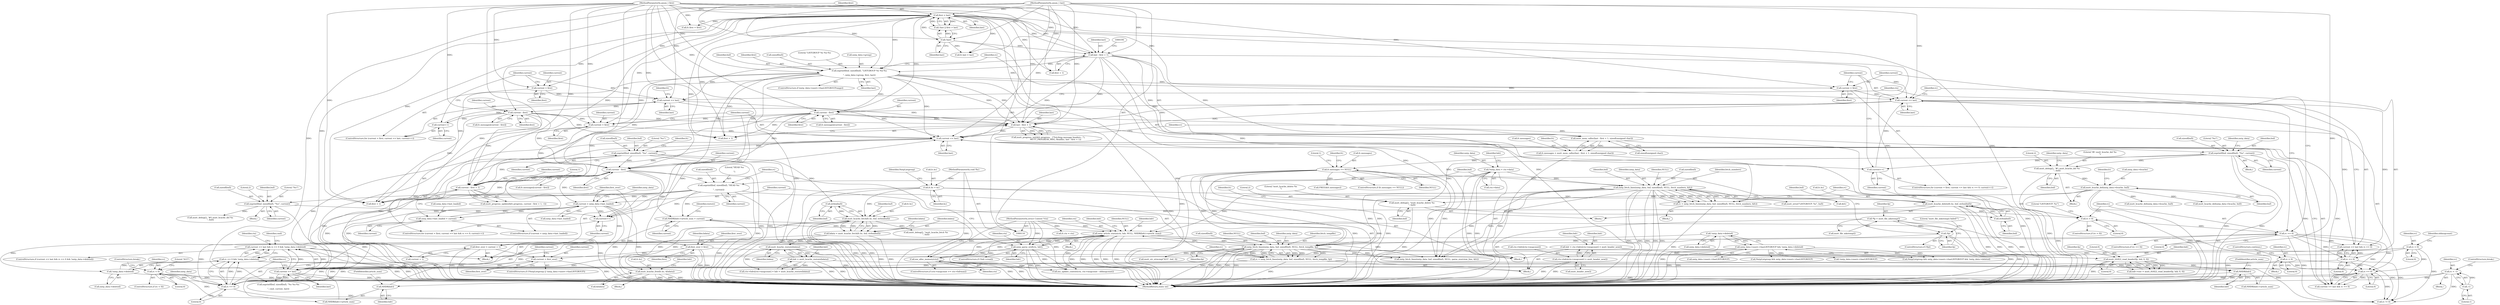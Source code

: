 digraph "0_neomutt_9e927affe3a021175f354af5fa01d22657c20585@API" {
"1000744" [label="(Call,current <= last && rc == 0 && !nntp_data->deleted)"];
"1000745" [label="(Call,current <= last)"];
"1000422" [label="(Call,current - first)"];
"1000410" [label="(Call,snprintf(buf, sizeof(buf), \"%u\", current))"];
"1000403" [label="(Call,current - first + 1)"];
"1000384" [label="(Call,current <= last)"];
"1000390" [label="(Call,current++)"];
"1000603" [label="(Call,snprintf(buf, sizeof(buf), \"%u\", current))"];
"1000559" [label="(Call,snprintf(buf, sizeof(buf), \"HEAD %u\r\n\", current))"];
"1000715" [label="(Call,current > nntp_data->last_loaded)"];
"1000720" [label="(Call,nntp_data->last_loaded = current)"];
"1000380" [label="(Call,current = first)"];
"1000355" [label="(Call,current - first)"];
"1000345" [label="(Call,current <= last)"];
"1000348" [label="(Call,current++)"];
"1000342" [label="(Call,current = first)"];
"1000119" [label="(MethodParameterIn,anum_t first)"];
"1000158" [label="(Call,first > last)"];
"1000156" [label="(Call,!last)"];
"1000120" [label="(MethodParameterIn,anum_t last)"];
"1000188" [label="(Call,last - first + 1)"];
"1000299" [label="(Call,current - first)"];
"1000285" [label="(Call,current <= last)"];
"1000291" [label="(Call,current++)"];
"1000303" [label="(Call,snprintf(buf, sizeof(buf), \"%u\", current))"];
"1000281" [label="(Call,current = first)"];
"1000237" [label="(Call,snprintf(buf, sizeof(buf), \"LISTGROUP %s %u-%u\r\n\", nntp_data->group, first, last))"];
"1000374" [label="(Call,last - first + 1)"];
"1000740" [label="(Call,current = first_over)"];
"1000147" [label="(Call,first_over = first)"];
"1000725" [label="(Call,first_over = current + 1)"];
"1000748" [label="(Call,rc == 0 && !nntp_data->deleted)"];
"1000749" [label="(Call,rc == 0)"];
"1000582" [label="(Call,rc < 0)"];
"1000565" [label="(Call,rc = nntp_fetch_lines(nntp_data, buf, sizeof(buf), NULL, fetch_tempfile, fp))"];
"1000567" [label="(Call,nntp_fetch_lines(nntp_data, buf, sizeof(buf), NULL, fetch_tempfile, fp))"];
"1000258" [label="(Call,nntp_fetch_lines(nntp_data, buf, sizeof(buf), NULL, fetch_numbers, &fc))"];
"1000124" [label="(Call,*nntp_data = ctx->data)"];
"1000196" [label="(Call,fc.messages == NULL)"];
"1000183" [label="(Call,fc.messages = mutt_mem_calloc(last - first + 1, sizeof(unsigned char)))"];
"1000187" [label="(Call,mutt_mem_calloc(last - first + 1, sizeof(unsigned char)))"];
"1000698" [label="(Call,nntp_article_status(ctx, hdr, NULL, NHDR(hdr)->article_num))"];
"1000711" [label="(Call,nntp_parse_xref(ctx, hdr))"];
"1000117" [label="(MethodParameterIn,struct Context *ctx)"];
"1000434" [label="(Call,mx_alloc_memory(ctx))"];
"1000703" [label="(Call,NHDR(hdr))"];
"1000685" [label="(Call,NHDR(hdr))"];
"1000460" [label="(Call,hdr = mutt_hcache_restore(hdata))"];
"1000462" [label="(Call,mutt_hcache_restore(hdata))"];
"1000436" [label="(Call,hdata = mutt_hcache_fetch(fc.hc, buf, strlen(buf)))"];
"1000438" [label="(Call,mutt_hcache_fetch(fc.hc, buf, strlen(buf)))"];
"1000332" [label="(Call,mutt_hcache_delete(fc.hc, buf, strlen(buf)))"];
"1000204" [label="(Call,fc.hc = hc)"];
"1000118" [label="(MethodParameterIn,void *hc)"];
"1000337" [label="(Call,strlen(buf))"];
"1000328" [label="(Call,mutt_debug(2, \"mutt_hcache_delete %s\n\", buf))"];
"1000318" [label="(Call,mutt_bcache_del(nntp_data->bcache, buf))"];
"1000314" [label="(Call,mutt_debug(2, \"#1 mutt_bcache_del %s\n\", buf))"];
"1000464" [label="(Call,mutt_hcache_free(fc.hc, &hdata))"];
"1000443" [label="(Call,strlen(buf))"];
"1000637" [label="(Call,mutt_rfc822_read_header(fp, hdr, 0, 0))"];
"1000622" [label="(Call,hdr = ctx->hdrs[ctx->msgcount] = mutt_header_new())"];
"1000624" [label="(Call,ctx->hdrs[ctx->msgcount] = mutt_header_new())"];
"1000683" [label="(Call,NHDR(hdr)->article_num = current)"];
"1000549" [label="(Call,!fp)"];
"1000545" [label="(Call,*fp = mutt_file_mkstemp())"];
"1000387" [label="(Call,rc == 0)"];
"1000288" [label="(Call,rc == 0)"];
"1000276" [label="(Call,rc == 0)"];
"1000268" [label="(Call,rc > 0)"];
"1000256" [label="(Call,rc = nntp_fetch_lines(nntp_data, buf, sizeof(buf), NULL, fetch_numbers, &fc))"];
"1000618" [label="(Call,rc = 0)"];
"1000136" [label="(Call,rc = 0)"];
"1000554" [label="(Call,rc = -1)"];
"1000556" [label="(Call,-1)"];
"1000752" [label="(Call,!nntp_data->deleted)"];
"1000218" [label="(Call,!nntp_data->deleted)"];
"1000212" [label="(Call,nntp_data->nserv->hasLISTGROUP && !nntp_data->deleted)"];
"1000726" [label="(Identifier,first_over)"];
"1000618" [label="(Call,rc = 0)"];
"1000281" [label="(Call,current = first)"];
"1000222" [label="(Block,)"];
"1000410" [label="(Call,snprintf(buf, sizeof(buf), \"%u\", current))"];
"1000605" [label="(Call,sizeof(buf))"];
"1000549" [label="(Call,!fp)"];
"1000622" [label="(Call,hdr = ctx->hdrs[ctx->msgcount] = mutt_header_new())"];
"1000188" [label="(Call,last - first + 1)"];
"1000461" [label="(Identifier,hdr)"];
"1000273" [label="(Literal,\"LISTGROUP: %s\")"];
"1000753" [label="(Call,nntp_data->deleted)"];
"1000720" [label="(Call,nntp_data->last_loaded = current)"];
"1000574" [label="(Identifier,fp)"];
"1000706" [label="(ControlStructure,if (!hdr->read))"];
"1000724" [label="(Identifier,current)"];
"1000303" [label="(Call,snprintf(buf, sizeof(buf), \"%u\", current))"];
"1000572" [label="(Identifier,NULL)"];
"1000709" [label="(Identifier,hdr)"];
"1000183" [label="(Call,fc.messages = mutt_mem_calloc(last - first + 1, sizeof(unsigned char)))"];
"1000381" [label="(Identifier,current)"];
"1000439" [label="(Call,fc.hc)"];
"1000532" [label="(Call,NntpListgroup && nntp_data->nserv->hasLISTGROUP)"];
"1000205" [label="(Call,fc.hc)"];
"1000219" [label="(Call,nntp_data->deleted)"];
"1000443" [label="(Call,strlen(buf))"];
"1000347" [label="(Identifier,last)"];
"1000291" [label="(Call,current++)"];
"1000285" [label="(Call,current <= last)"];
"1000561" [label="(Call,sizeof(buf))"];
"1000125" [label="(Identifier,nntp_data)"];
"1000613" [label="(Call,mutt_bcache_del(nntp_data->bcache, buf))"];
"1000759" [label="(Identifier,cmd)"];
"1000446" [label="(Identifier,hdata)"];
"1000426" [label="(ControlStructure,if (ctx->msgcount >= ctx->hdrmax))"];
"1000257" [label="(Identifier,rc)"];
"1000327" [label="(Block,)"];
"1000231" [label="(ControlStructure,if (nntp_data->nserv->hasLISTGROUPrange))"];
"1000585" [label="(ControlStructure,break;)"];
"1000341" [label="(ControlStructure,for (current = first; current <= last; current++))"];
"1000701" [label="(Identifier,NULL)"];
"1000300" [label="(Identifier,current)"];
"1000208" [label="(Identifier,hc)"];
"1000119" [label="(MethodParameterIn,anum_t first)"];
"1000270" [label="(Literal,0)"];
"1000564" [label="(Identifier,current)"];
"1000624" [label="(Call,ctx->hdrs[ctx->msgcount] = mutt_header_new())"];
"1000712" [label="(Identifier,ctx)"];
"1000328" [label="(Call,mutt_debug(2, \"mutt_hcache_delete %s\n\", buf))"];
"1000569" [label="(Identifier,buf)"];
"1000684" [label="(Call,NHDR(hdr)->article_num)"];
"1000809" [label="(Call,FREE(&fc.messages))"];
"1000287" [label="(Identifier,last)"];
"1000746" [label="(Identifier,current)"];
"1000560" [label="(Identifier,buf)"];
"1000290" [label="(Literal,0)"];
"1000311" [label="(Identifier,nntp_data)"];
"1000211" [label="(Identifier,NntpListgroup)"];
"1000256" [label="(Call,rc = nntp_fetch_lines(nntp_data, buf, sizeof(buf), NULL, fetch_numbers, &fc))"];
"1000435" [label="(Identifier,ctx)"];
"1000619" [label="(Identifier,rc)"];
"1000722" [label="(Identifier,nntp_data)"];
"1000714" [label="(ControlStructure,if (current > nntp_data->last_loaded))"];
"1000565" [label="(Call,rc = nntp_fetch_lines(nntp_data, buf, sizeof(buf), NULL, fetch_tempfile, fp))"];
"1000280" [label="(ControlStructure,for (current = first; current <= last && rc == 0; current++))"];
"1000391" [label="(Identifier,current)"];
"1000697" [label="(Block,)"];
"1000132" [label="(Identifier,hdr)"];
"1000568" [label="(Identifier,nntp_data)"];
"1000356" [label="(Identifier,current)"];
"1000559" [label="(Call,snprintf(buf, sizeof(buf), \"HEAD %u\r\n\", current))"];
"1000355" [label="(Call,current - first)"];
"1000716" [label="(Identifier,current)"];
"1000293" [label="(Block,)"];
"1000304" [label="(Identifier,buf)"];
"1000374" [label="(Call,last - first + 1)"];
"1000743" [label="(ControlStructure,if (current <= last && rc == 0 && !nntp_data->deleted))"];
"1000314" [label="(Call,mutt_debug(2, \"#1 mutt_bcache_del %s\n\", buf))"];
"1000573" [label="(Identifier,fetch_tempfile)"];
"1000698" [label="(Call,nntp_article_status(ctx, hdr, NULL, NHDR(hdr)->article_num))"];
"1000576" [label="(Identifier,rc)"];
"1000563" [label="(Literal,\"HEAD %u\r\n\")"];
"1000547" [label="(Call,mutt_file_mkstemp())"];
"1000390" [label="(Call,current++)"];
"1000258" [label="(Call,nntp_fetch_lines(nntp_data, buf, sizeof(buf), NULL, fetch_numbers, &fc))"];
"1000375" [label="(Identifier,last)"];
"1000448" [label="(Call,mutt_debug(2, \"mutt_hcache_fetch %s\n\", buf))"];
"1000582" [label="(Call,rc < 0)"];
"1000412" [label="(Call,sizeof(buf))"];
"1000292" [label="(Identifier,current)"];
"1000282" [label="(Identifier,current)"];
"1000687" [label="(FieldIdentifier,article_num)"];
"1000263" [label="(Identifier,NULL)"];
"1000239" [label="(Call,sizeof(buf))"];
"1000603" [label="(Call,snprintf(buf, sizeof(buf), \"%u\", current))"];
"1000415" [label="(Identifier,current)"];
"1000241" [label="(Literal,\"LISTGROUP %s %u-%u\r\n\")"];
"1000331" [label="(Identifier,buf)"];
"1000715" [label="(Call,current > nntp_data->last_loaded)"];
"1000388" [label="(Identifier,rc)"];
"1000269" [label="(Identifier,rc)"];
"1000637" [label="(Call,mutt_rfc822_read_header(fp, hdr, 0, 0))"];
"1000404" [label="(Identifier,current)"];
"1000333" [label="(Call,fc.hc)"];
"1000747" [label="(Identifier,last)"];
"1000740" [label="(Call,current = first_over)"];
"1000286" [label="(Identifier,current)"];
"1000200" [label="(Identifier,NULL)"];
"1000320" [label="(Identifier,nntp_data)"];
"1000382" [label="(Identifier,first)"];
"1000566" [label="(Identifier,rc)"];
"1000744" [label="(Call,current <= last && rc == 0 && !nntp_data->deleted)"];
"1000343" [label="(Identifier,current)"];
"1000725" [label="(Call,first_over = current + 1)"];
"1000246" [label="(Identifier,last)"];
"1000380" [label="(Call,current = first)"];
"1000348" [label="(Call,current++)"];
"1000384" [label="(Call,current <= last)"];
"1000289" [label="(Identifier,rc)"];
"1000387" [label="(Call,rc == 0)"];
"1000318" [label="(Call,mutt_bcache_del(nntp_data->bcache, buf))"];
"1000316" [label="(Literal,\"#1 mutt_bcache_del %s\n\")"];
"1000322" [label="(Identifier,buf)"];
"1000465" [label="(Call,fc.hc)"];
"1000117" [label="(MethodParameterIn,struct Context *ctx)"];
"1000620" [label="(Literal,0)"];
"1000768" [label="(Call,snprintf(buf, sizeof(buf), \"%s %u-%u\r\n\", cmd, current, last))"];
"1000137" [label="(Identifier,rc)"];
"1000555" [label="(Identifier,rc)"];
"1000754" [label="(Identifier,nntp_data)"];
"1000276" [label="(Call,rc == 0)"];
"1000204" [label="(Call,fc.hc = hc)"];
"1000683" [label="(Call,NHDR(hdr)->article_num = current)"];
"1000609" [label="(Call,mutt_debug(2, \"#3 mutt_bcache_del %s\n\", buf))"];
"1000778" [label="(Call,nntp_fetch_lines(nntp_data, buf, sizeof(buf), NULL, parse_overview_line, &fc))"];
"1000277" [label="(Identifier,rc)"];
"1000748" [label="(Call,rc == 0 && !nntp_data->deleted)"];
"1000308" [label="(Identifier,current)"];
"1000570" [label="(Call,sizeof(buf))"];
"1000608" [label="(Identifier,current)"];
"1000267" [label="(ControlStructure,if (rc > 0))"];
"1000711" [label="(Call,nntp_parse_xref(ctx, hdr))"];
"1000545" [label="(Call,*fp = mutt_file_mkstemp())"];
"1000163" [label="(Call,fc.ctx = ctx)"];
"1000734" [label="(Call,!nntp_data->nserv->hasLISTGROUP)"];
"1000554" [label="(Call,rc = -1)"];
"1000342" [label="(Call,current = first)"];
"1000288" [label="(Call,rc == 0)"];
"1000437" [label="(Identifier,hdata)"];
"1000147" [label="(Call,first_over = first)"];
"1000317" [label="(Identifier,buf)"];
"1000543" [label="(Block,)"];
"1000548" [label="(ControlStructure,if (!fp))"];
"1000284" [label="(Call,current <= last && rc == 0)"];
"1000721" [label="(Call,nntp_data->last_loaded)"];
"1000242" [label="(Call,nntp_data->group)"];
"1000149" [label="(Identifier,first)"];
"1000463" [label="(Identifier,hdata)"];
"1000546" [label="(Identifier,fp)"];
"1000168" [label="(Call,fc.first = first)"];
"1000583" [label="(Identifier,rc)"];
"1000238" [label="(Identifier,buf)"];
"1000349" [label="(Identifier,current)"];
"1000704" [label="(Identifier,hdr)"];
"1000452" [label="(Call,ctx->hdrs[ctx->msgcount] = hdr = mutt_hcache_restore(hdata))"];
"1000423" [label="(Identifier,current)"];
"1000411" [label="(Identifier,buf)"];
"1000472" [label="(Identifier,hdr)"];
"1000444" [label="(Identifier,buf)"];
"1000398" [label="(Call,mutt_progress_update(&fc.progress, current - first + 1, -1))"];
"1000190" [label="(Call,first + 1)"];
"1000730" [label="(ControlStructure,if (!NntpListgroup || !nntp_data->nserv->hasLISTGROUP))"];
"1000468" [label="(Call,&hdata)"];
"1000301" [label="(Identifier,first)"];
"1000550" [label="(Identifier,fp)"];
"1000584" [label="(Literal,0)"];
"1000815" [label="(Call,rc != 0)"];
"1000639" [label="(Identifier,hdr)"];
"1000158" [label="(Call,first > last)"];
"1000495" [label="(Call,mutt_bcache_del(nntp_data->bcache, buf))"];
"1000588" [label="(Call,mutt_str_strncmp(\"423\", buf, 3))"];
"1000750" [label="(Identifier,rc)"];
"1000604" [label="(Identifier,buf)"];
"1000353" [label="(Identifier,fc)"];
"1000193" [label="(Call,sizeof(unsigned char))"];
"1000346" [label="(Identifier,current)"];
"1000727" [label="(Call,current + 1)"];
"1000124" [label="(Call,*nntp_data = ctx->data)"];
"1000705" [label="(FieldIdentifier,article_num)"];
"1000641" [label="(Literal,0)"];
"1000138" [label="(Literal,0)"];
"1000717" [label="(Call,nntp_data->last_loaded)"];
"1000272" [label="(Call,mutt_error(\"LISTGROUP: %s\", buf))"];
"1000261" [label="(Call,sizeof(buf))"];
"1000379" [label="(ControlStructure,for (current = first; current <= last && rc == 0; current++))"];
"1000295" [label="(Call,fc.messages[current - first])"];
"1000633" [label="(Call,hdr->env = mutt_rfc822_read_header(fp, hdr, 0, 0))"];
"1000329" [label="(Literal,2)"];
"1000632" [label="(Call,mutt_header_new())"];
"1000702" [label="(Call,NHDR(hdr)->article_num)"];
"1000206" [label="(Identifier,fc)"];
"1000447" [label="(Block,)"];
"1000700" [label="(Identifier,hdr)"];
"1000330" [label="(Literal,\"mutt_hcache_delete %s\n\")"];
"1000556" [label="(Call,-1)"];
"1000581" [label="(ControlStructure,if (rc < 0))"];
"1000299" [label="(Call,current - first)"];
"1000635" [label="(Identifier,hdr)"];
"1000283" [label="(Identifier,first)"];
"1000203" [label="(Literal,1)"];
"1000210" [label="(Call,NntpListgroup && nntp_data->nserv->hasLISTGROUP && !nntp_data->deleted)"];
"1000577" [label="(Block,)"];
"1000264" [label="(Identifier,fetch_numbers)"];
"1000278" [label="(Literal,0)"];
"1000120" [label="(MethodParameterIn,anum_t last)"];
"1000741" [label="(Identifier,current)"];
"1000460" [label="(Call,hdr = mutt_hcache_restore(hdata))"];
"1000607" [label="(Literal,\"%u\")"];
"1000602" [label="(Block,)"];
"1000122" [label="(Block,)"];
"1000703" [label="(Call,NHDR(hdr))"];
"1000305" [label="(Call,sizeof(buf))"];
"1000365" [label="(Call,mutt_progress_init(&fc.progress, _(\"Fetching message headers...\"),\n                       MUTT_PROGRESS_MSG, ReadInc, last - first + 1))"];
"1000551" [label="(Block,)"];
"1000319" [label="(Call,nntp_data->bcache)"];
"1000268" [label="(Call,rc > 0)"];
"1000799" [label="(Identifier,ctx)"];
"1000357" [label="(Identifier,first)"];
"1000307" [label="(Literal,\"%u\")"];
"1000265" [label="(Call,&fc)"];
"1000245" [label="(Identifier,first)"];
"1000713" [label="(Identifier,hdr)"];
"1000464" [label="(Call,mutt_hcache_free(fc.hc, &hdata))"];
"1000690" [label="(Identifier,restore)"];
"1000197" [label="(Call,fc.messages)"];
"1000313" [label="(Block,)"];
"1000383" [label="(Call,current <= last && rc == 0)"];
"1000157" [label="(Identifier,last)"];
"1000442" [label="(Identifier,buf)"];
"1000414" [label="(Literal,\"%u\")"];
"1000260" [label="(Identifier,buf)"];
"1000337" [label="(Call,strlen(buf))"];
"1000621" [label="(ControlStructure,continue;)"];
"1000334" [label="(Identifier,fc)"];
"1000638" [label="(Identifier,fp)"];
"1000136" [label="(Call,rc = 0)"];
"1000802" [label="(Call,mx_update_context(ctx, ctx->msgcount - oldmsgcount))"];
"1000155" [label="(Call,!last || first > last)"];
"1000438" [label="(Call,mutt_hcache_fetch(fc.hc, buf, strlen(buf)))"];
"1000623" [label="(Identifier,hdr)"];
"1000688" [label="(Identifier,current)"];
"1000385" [label="(Identifier,current)"];
"1000187" [label="(Call,mutt_mem_calloc(last - first + 1, sizeof(unsigned char)))"];
"1000148" [label="(Identifier,first_over)"];
"1000212" [label="(Call,nntp_data->nserv->hasLISTGROUP && !nntp_data->deleted)"];
"1000422" [label="(Call,current - first)"];
"1000126" [label="(Call,ctx->data)"];
"1000159" [label="(Identifier,first)"];
"1000640" [label="(Literal,0)"];
"1000345" [label="(Call,current <= last)"];
"1000184" [label="(Call,fc.messages)"];
"1000434" [label="(Call,mx_alloc_memory(ctx))"];
"1000589" [label="(Literal,\"423\")"];
"1000218" [label="(Call,!nntp_data->deleted)"];
"1000553" [label="(Literal,\"mutt_file_mkstemp() failed!\")"];
"1000344" [label="(Identifier,first)"];
"1000403" [label="(Call,current - first + 1)"];
"1000420" [label="(Identifier,fc)"];
"1000685" [label="(Call,NHDR(hdr))"];
"1000315" [label="(Literal,2)"];
"1000237" [label="(Call,snprintf(buf, sizeof(buf), \"LISTGROUP %s %u-%u\r\n\", nntp_data->group, first, last))"];
"1000336" [label="(Identifier,buf)"];
"1000152" [label="(Identifier,hdata)"];
"1000196" [label="(Call,fc.messages == NULL)"];
"1000567" [label="(Call,nntp_fetch_lines(nntp_data, buf, sizeof(buf), NULL, fetch_tempfile, fp))"];
"1000418" [label="(Call,fc.messages[current - first])"];
"1000462" [label="(Call,mutt_hcache_restore(hdata))"];
"1000557" [label="(Literal,1)"];
"1000189" [label="(Identifier,last)"];
"1000686" [label="(Identifier,hdr)"];
"1000752" [label="(Call,!nntp_data->deleted)"];
"1000118" [label="(MethodParameterIn,void *hc)"];
"1000625" [label="(Call,ctx->hdrs[ctx->msgcount])"];
"1000558" [label="(ControlStructure,break;)"];
"1000409" [label="(Literal,1)"];
"1000195" [label="(ControlStructure,if (fc.messages == NULL))"];
"1000405" [label="(Call,first + 1)"];
"1000749" [label="(Call,rc == 0)"];
"1000751" [label="(Literal,0)"];
"1000275" [label="(ControlStructure,if (rc == 0))"];
"1000141" [label="(Identifier,oldmsgcount)"];
"1000386" [label="(Identifier,last)"];
"1000173" [label="(Call,fc.last = last)"];
"1000362" [label="(Identifier,ctx)"];
"1000259" [label="(Identifier,nntp_data)"];
"1000325" [label="(Identifier,fc)"];
"1000610" [label="(Literal,2)"];
"1000699" [label="(Identifier,ctx)"];
"1000742" [label="(Identifier,first_over)"];
"1000156" [label="(Call,!last)"];
"1000392" [label="(Block,)"];
"1000198" [label="(Identifier,fc)"];
"1000332" [label="(Call,mutt_hcache_delete(fc.hc, buf, strlen(buf)))"];
"1000436" [label="(Call,hdata = mutt_hcache_fetch(fc.hc, buf, strlen(buf)))"];
"1000424" [label="(Identifier,first)"];
"1000824" [label="(MethodReturn,static int)"];
"1000160" [label="(Identifier,last)"];
"1000338" [label="(Identifier,buf)"];
"1000745" [label="(Call,current <= last)"];
"1000213" [label="(Call,nntp_data->nserv->hasLISTGROUP)"];
"1000389" [label="(Literal,0)"];
"1000376" [label="(Call,first + 1)"];
"1000351" [label="(Call,fc.messages[current - first])"];
"1000744" -> "1000743"  [label="AST: "];
"1000744" -> "1000745"  [label="CFG: "];
"1000744" -> "1000748"  [label="CFG: "];
"1000745" -> "1000744"  [label="AST: "];
"1000748" -> "1000744"  [label="AST: "];
"1000759" -> "1000744"  [label="CFG: "];
"1000799" -> "1000744"  [label="CFG: "];
"1000744" -> "1000824"  [label="DDG: "];
"1000744" -> "1000824"  [label="DDG: "];
"1000744" -> "1000824"  [label="DDG: "];
"1000745" -> "1000744"  [label="DDG: "];
"1000745" -> "1000744"  [label="DDG: "];
"1000748" -> "1000744"  [label="DDG: "];
"1000748" -> "1000744"  [label="DDG: "];
"1000745" -> "1000747"  [label="CFG: "];
"1000746" -> "1000745"  [label="AST: "];
"1000747" -> "1000745"  [label="AST: "];
"1000750" -> "1000745"  [label="CFG: "];
"1000745" -> "1000824"  [label="DDG: "];
"1000745" -> "1000824"  [label="DDG: "];
"1000422" -> "1000745"  [label="DDG: "];
"1000559" -> "1000745"  [label="DDG: "];
"1000740" -> "1000745"  [label="DDG: "];
"1000384" -> "1000745"  [label="DDG: "];
"1000384" -> "1000745"  [label="DDG: "];
"1000120" -> "1000745"  [label="DDG: "];
"1000745" -> "1000768"  [label="DDG: "];
"1000745" -> "1000768"  [label="DDG: "];
"1000422" -> "1000418"  [label="AST: "];
"1000422" -> "1000424"  [label="CFG: "];
"1000423" -> "1000422"  [label="AST: "];
"1000424" -> "1000422"  [label="AST: "];
"1000418" -> "1000422"  [label="CFG: "];
"1000422" -> "1000824"  [label="DDG: "];
"1000422" -> "1000390"  [label="DDG: "];
"1000422" -> "1000403"  [label="DDG: "];
"1000422" -> "1000405"  [label="DDG: "];
"1000410" -> "1000422"  [label="DDG: "];
"1000119" -> "1000422"  [label="DDG: "];
"1000355" -> "1000422"  [label="DDG: "];
"1000299" -> "1000422"  [label="DDG: "];
"1000237" -> "1000422"  [label="DDG: "];
"1000158" -> "1000422"  [label="DDG: "];
"1000422" -> "1000559"  [label="DDG: "];
"1000422" -> "1000683"  [label="DDG: "];
"1000422" -> "1000715"  [label="DDG: "];
"1000410" -> "1000392"  [label="AST: "];
"1000410" -> "1000415"  [label="CFG: "];
"1000411" -> "1000410"  [label="AST: "];
"1000412" -> "1000410"  [label="AST: "];
"1000414" -> "1000410"  [label="AST: "];
"1000415" -> "1000410"  [label="AST: "];
"1000420" -> "1000410"  [label="CFG: "];
"1000410" -> "1000824"  [label="DDG: "];
"1000410" -> "1000824"  [label="DDG: "];
"1000403" -> "1000410"  [label="DDG: "];
"1000384" -> "1000410"  [label="DDG: "];
"1000410" -> "1000443"  [label="DDG: "];
"1000403" -> "1000398"  [label="AST: "];
"1000403" -> "1000405"  [label="CFG: "];
"1000404" -> "1000403"  [label="AST: "];
"1000405" -> "1000403"  [label="AST: "];
"1000409" -> "1000403"  [label="CFG: "];
"1000403" -> "1000824"  [label="DDG: "];
"1000403" -> "1000398"  [label="DDG: "];
"1000403" -> "1000398"  [label="DDG: "];
"1000384" -> "1000403"  [label="DDG: "];
"1000119" -> "1000403"  [label="DDG: "];
"1000355" -> "1000403"  [label="DDG: "];
"1000299" -> "1000403"  [label="DDG: "];
"1000237" -> "1000403"  [label="DDG: "];
"1000158" -> "1000403"  [label="DDG: "];
"1000384" -> "1000383"  [label="AST: "];
"1000384" -> "1000386"  [label="CFG: "];
"1000385" -> "1000384"  [label="AST: "];
"1000386" -> "1000384"  [label="AST: "];
"1000388" -> "1000384"  [label="CFG: "];
"1000383" -> "1000384"  [label="CFG: "];
"1000384" -> "1000383"  [label="DDG: "];
"1000384" -> "1000383"  [label="DDG: "];
"1000390" -> "1000384"  [label="DDG: "];
"1000380" -> "1000384"  [label="DDG: "];
"1000374" -> "1000384"  [label="DDG: "];
"1000285" -> "1000384"  [label="DDG: "];
"1000188" -> "1000384"  [label="DDG: "];
"1000345" -> "1000384"  [label="DDG: "];
"1000237" -> "1000384"  [label="DDG: "];
"1000120" -> "1000384"  [label="DDG: "];
"1000390" -> "1000379"  [label="AST: "];
"1000390" -> "1000391"  [label="CFG: "];
"1000391" -> "1000390"  [label="AST: "];
"1000385" -> "1000390"  [label="CFG: "];
"1000603" -> "1000390"  [label="DDG: "];
"1000559" -> "1000390"  [label="DDG: "];
"1000715" -> "1000390"  [label="DDG: "];
"1000603" -> "1000602"  [label="AST: "];
"1000603" -> "1000608"  [label="CFG: "];
"1000604" -> "1000603"  [label="AST: "];
"1000605" -> "1000603"  [label="AST: "];
"1000607" -> "1000603"  [label="AST: "];
"1000608" -> "1000603"  [label="AST: "];
"1000610" -> "1000603"  [label="CFG: "];
"1000603" -> "1000824"  [label="DDG: "];
"1000559" -> "1000603"  [label="DDG: "];
"1000603" -> "1000609"  [label="DDG: "];
"1000559" -> "1000543"  [label="AST: "];
"1000559" -> "1000564"  [label="CFG: "];
"1000560" -> "1000559"  [label="AST: "];
"1000561" -> "1000559"  [label="AST: "];
"1000563" -> "1000559"  [label="AST: "];
"1000564" -> "1000559"  [label="AST: "];
"1000566" -> "1000559"  [label="CFG: "];
"1000559" -> "1000824"  [label="DDG: "];
"1000559" -> "1000683"  [label="DDG: "];
"1000559" -> "1000715"  [label="DDG: "];
"1000715" -> "1000714"  [label="AST: "];
"1000715" -> "1000717"  [label="CFG: "];
"1000716" -> "1000715"  [label="AST: "];
"1000717" -> "1000715"  [label="AST: "];
"1000722" -> "1000715"  [label="CFG: "];
"1000726" -> "1000715"  [label="CFG: "];
"1000715" -> "1000824"  [label="DDG: "];
"1000715" -> "1000824"  [label="DDG: "];
"1000720" -> "1000715"  [label="DDG: "];
"1000715" -> "1000720"  [label="DDG: "];
"1000715" -> "1000725"  [label="DDG: "];
"1000715" -> "1000727"  [label="DDG: "];
"1000720" -> "1000714"  [label="AST: "];
"1000720" -> "1000724"  [label="CFG: "];
"1000721" -> "1000720"  [label="AST: "];
"1000724" -> "1000720"  [label="AST: "];
"1000726" -> "1000720"  [label="CFG: "];
"1000720" -> "1000824"  [label="DDG: "];
"1000380" -> "1000379"  [label="AST: "];
"1000380" -> "1000382"  [label="CFG: "];
"1000381" -> "1000380"  [label="AST: "];
"1000382" -> "1000380"  [label="AST: "];
"1000385" -> "1000380"  [label="CFG: "];
"1000380" -> "1000824"  [label="DDG: "];
"1000355" -> "1000380"  [label="DDG: "];
"1000299" -> "1000380"  [label="DDG: "];
"1000237" -> "1000380"  [label="DDG: "];
"1000119" -> "1000380"  [label="DDG: "];
"1000158" -> "1000380"  [label="DDG: "];
"1000355" -> "1000351"  [label="AST: "];
"1000355" -> "1000357"  [label="CFG: "];
"1000356" -> "1000355"  [label="AST: "];
"1000357" -> "1000355"  [label="AST: "];
"1000351" -> "1000355"  [label="CFG: "];
"1000355" -> "1000348"  [label="DDG: "];
"1000345" -> "1000355"  [label="DDG: "];
"1000119" -> "1000355"  [label="DDG: "];
"1000158" -> "1000355"  [label="DDG: "];
"1000355" -> "1000374"  [label="DDG: "];
"1000355" -> "1000376"  [label="DDG: "];
"1000355" -> "1000405"  [label="DDG: "];
"1000345" -> "1000341"  [label="AST: "];
"1000345" -> "1000347"  [label="CFG: "];
"1000346" -> "1000345"  [label="AST: "];
"1000347" -> "1000345"  [label="AST: "];
"1000353" -> "1000345"  [label="CFG: "];
"1000362" -> "1000345"  [label="CFG: "];
"1000348" -> "1000345"  [label="DDG: "];
"1000342" -> "1000345"  [label="DDG: "];
"1000188" -> "1000345"  [label="DDG: "];
"1000120" -> "1000345"  [label="DDG: "];
"1000345" -> "1000374"  [label="DDG: "];
"1000348" -> "1000341"  [label="AST: "];
"1000348" -> "1000349"  [label="CFG: "];
"1000349" -> "1000348"  [label="AST: "];
"1000346" -> "1000348"  [label="CFG: "];
"1000342" -> "1000341"  [label="AST: "];
"1000342" -> "1000344"  [label="CFG: "];
"1000343" -> "1000342"  [label="AST: "];
"1000344" -> "1000342"  [label="AST: "];
"1000346" -> "1000342"  [label="CFG: "];
"1000119" -> "1000342"  [label="DDG: "];
"1000158" -> "1000342"  [label="DDG: "];
"1000119" -> "1000116"  [label="AST: "];
"1000119" -> "1000824"  [label="DDG: "];
"1000119" -> "1000147"  [label="DDG: "];
"1000119" -> "1000158"  [label="DDG: "];
"1000119" -> "1000168"  [label="DDG: "];
"1000119" -> "1000188"  [label="DDG: "];
"1000119" -> "1000190"  [label="DDG: "];
"1000119" -> "1000237"  [label="DDG: "];
"1000119" -> "1000281"  [label="DDG: "];
"1000119" -> "1000299"  [label="DDG: "];
"1000119" -> "1000374"  [label="DDG: "];
"1000119" -> "1000376"  [label="DDG: "];
"1000119" -> "1000405"  [label="DDG: "];
"1000158" -> "1000155"  [label="AST: "];
"1000158" -> "1000160"  [label="CFG: "];
"1000159" -> "1000158"  [label="AST: "];
"1000160" -> "1000158"  [label="AST: "];
"1000155" -> "1000158"  [label="CFG: "];
"1000158" -> "1000824"  [label="DDG: "];
"1000158" -> "1000824"  [label="DDG: "];
"1000158" -> "1000155"  [label="DDG: "];
"1000158" -> "1000155"  [label="DDG: "];
"1000156" -> "1000158"  [label="DDG: "];
"1000120" -> "1000158"  [label="DDG: "];
"1000158" -> "1000168"  [label="DDG: "];
"1000158" -> "1000173"  [label="DDG: "];
"1000158" -> "1000188"  [label="DDG: "];
"1000158" -> "1000188"  [label="DDG: "];
"1000158" -> "1000190"  [label="DDG: "];
"1000158" -> "1000237"  [label="DDG: "];
"1000158" -> "1000281"  [label="DDG: "];
"1000158" -> "1000299"  [label="DDG: "];
"1000158" -> "1000374"  [label="DDG: "];
"1000158" -> "1000376"  [label="DDG: "];
"1000158" -> "1000405"  [label="DDG: "];
"1000156" -> "1000155"  [label="AST: "];
"1000156" -> "1000157"  [label="CFG: "];
"1000157" -> "1000156"  [label="AST: "];
"1000159" -> "1000156"  [label="CFG: "];
"1000155" -> "1000156"  [label="CFG: "];
"1000156" -> "1000824"  [label="DDG: "];
"1000156" -> "1000155"  [label="DDG: "];
"1000120" -> "1000156"  [label="DDG: "];
"1000156" -> "1000173"  [label="DDG: "];
"1000156" -> "1000188"  [label="DDG: "];
"1000120" -> "1000116"  [label="AST: "];
"1000120" -> "1000824"  [label="DDG: "];
"1000120" -> "1000173"  [label="DDG: "];
"1000120" -> "1000188"  [label="DDG: "];
"1000120" -> "1000237"  [label="DDG: "];
"1000120" -> "1000285"  [label="DDG: "];
"1000120" -> "1000374"  [label="DDG: "];
"1000120" -> "1000768"  [label="DDG: "];
"1000188" -> "1000187"  [label="AST: "];
"1000188" -> "1000190"  [label="CFG: "];
"1000189" -> "1000188"  [label="AST: "];
"1000190" -> "1000188"  [label="AST: "];
"1000194" -> "1000188"  [label="CFG: "];
"1000188" -> "1000824"  [label="DDG: "];
"1000188" -> "1000824"  [label="DDG: "];
"1000188" -> "1000187"  [label="DDG: "];
"1000188" -> "1000187"  [label="DDG: "];
"1000188" -> "1000237"  [label="DDG: "];
"1000188" -> "1000285"  [label="DDG: "];
"1000188" -> "1000374"  [label="DDG: "];
"1000299" -> "1000295"  [label="AST: "];
"1000299" -> "1000301"  [label="CFG: "];
"1000300" -> "1000299"  [label="AST: "];
"1000301" -> "1000299"  [label="AST: "];
"1000295" -> "1000299"  [label="CFG: "];
"1000299" -> "1000291"  [label="DDG: "];
"1000285" -> "1000299"  [label="DDG: "];
"1000237" -> "1000299"  [label="DDG: "];
"1000299" -> "1000303"  [label="DDG: "];
"1000299" -> "1000374"  [label="DDG: "];
"1000299" -> "1000376"  [label="DDG: "];
"1000299" -> "1000405"  [label="DDG: "];
"1000285" -> "1000284"  [label="AST: "];
"1000285" -> "1000287"  [label="CFG: "];
"1000286" -> "1000285"  [label="AST: "];
"1000287" -> "1000285"  [label="AST: "];
"1000289" -> "1000285"  [label="CFG: "];
"1000284" -> "1000285"  [label="CFG: "];
"1000285" -> "1000284"  [label="DDG: "];
"1000285" -> "1000284"  [label="DDG: "];
"1000291" -> "1000285"  [label="DDG: "];
"1000281" -> "1000285"  [label="DDG: "];
"1000237" -> "1000285"  [label="DDG: "];
"1000285" -> "1000374"  [label="DDG: "];
"1000291" -> "1000280"  [label="AST: "];
"1000291" -> "1000292"  [label="CFG: "];
"1000292" -> "1000291"  [label="AST: "];
"1000286" -> "1000291"  [label="CFG: "];
"1000303" -> "1000291"  [label="DDG: "];
"1000303" -> "1000293"  [label="AST: "];
"1000303" -> "1000308"  [label="CFG: "];
"1000304" -> "1000303"  [label="AST: "];
"1000305" -> "1000303"  [label="AST: "];
"1000307" -> "1000303"  [label="AST: "];
"1000308" -> "1000303"  [label="AST: "];
"1000311" -> "1000303"  [label="CFG: "];
"1000303" -> "1000824"  [label="DDG: "];
"1000303" -> "1000824"  [label="DDG: "];
"1000303" -> "1000314"  [label="DDG: "];
"1000303" -> "1000328"  [label="DDG: "];
"1000281" -> "1000280"  [label="AST: "];
"1000281" -> "1000283"  [label="CFG: "];
"1000282" -> "1000281"  [label="AST: "];
"1000283" -> "1000281"  [label="AST: "];
"1000286" -> "1000281"  [label="CFG: "];
"1000237" -> "1000281"  [label="DDG: "];
"1000237" -> "1000231"  [label="AST: "];
"1000237" -> "1000246"  [label="CFG: "];
"1000238" -> "1000237"  [label="AST: "];
"1000239" -> "1000237"  [label="AST: "];
"1000241" -> "1000237"  [label="AST: "];
"1000242" -> "1000237"  [label="AST: "];
"1000245" -> "1000237"  [label="AST: "];
"1000246" -> "1000237"  [label="AST: "];
"1000257" -> "1000237"  [label="CFG: "];
"1000237" -> "1000824"  [label="DDG: "];
"1000237" -> "1000824"  [label="DDG: "];
"1000237" -> "1000374"  [label="DDG: "];
"1000237" -> "1000374"  [label="DDG: "];
"1000237" -> "1000376"  [label="DDG: "];
"1000237" -> "1000405"  [label="DDG: "];
"1000374" -> "1000365"  [label="AST: "];
"1000374" -> "1000376"  [label="CFG: "];
"1000375" -> "1000374"  [label="AST: "];
"1000376" -> "1000374"  [label="AST: "];
"1000365" -> "1000374"  [label="CFG: "];
"1000374" -> "1000824"  [label="DDG: "];
"1000374" -> "1000365"  [label="DDG: "];
"1000374" -> "1000365"  [label="DDG: "];
"1000740" -> "1000730"  [label="AST: "];
"1000740" -> "1000742"  [label="CFG: "];
"1000741" -> "1000740"  [label="AST: "];
"1000742" -> "1000740"  [label="AST: "];
"1000746" -> "1000740"  [label="CFG: "];
"1000740" -> "1000824"  [label="DDG: "];
"1000147" -> "1000740"  [label="DDG: "];
"1000725" -> "1000740"  [label="DDG: "];
"1000147" -> "1000122"  [label="AST: "];
"1000147" -> "1000149"  [label="CFG: "];
"1000148" -> "1000147"  [label="AST: "];
"1000149" -> "1000147"  [label="AST: "];
"1000152" -> "1000147"  [label="CFG: "];
"1000147" -> "1000824"  [label="DDG: "];
"1000147" -> "1000824"  [label="DDG: "];
"1000725" -> "1000392"  [label="AST: "];
"1000725" -> "1000727"  [label="CFG: "];
"1000726" -> "1000725"  [label="AST: "];
"1000727" -> "1000725"  [label="AST: "];
"1000391" -> "1000725"  [label="CFG: "];
"1000725" -> "1000824"  [label="DDG: "];
"1000725" -> "1000824"  [label="DDG: "];
"1000748" -> "1000749"  [label="CFG: "];
"1000748" -> "1000752"  [label="CFG: "];
"1000749" -> "1000748"  [label="AST: "];
"1000752" -> "1000748"  [label="AST: "];
"1000748" -> "1000824"  [label="DDG: "];
"1000748" -> "1000824"  [label="DDG: "];
"1000749" -> "1000748"  [label="DDG: "];
"1000749" -> "1000748"  [label="DDG: "];
"1000752" -> "1000748"  [label="DDG: "];
"1000212" -> "1000748"  [label="DDG: "];
"1000749" -> "1000751"  [label="CFG: "];
"1000750" -> "1000749"  [label="AST: "];
"1000751" -> "1000749"  [label="AST: "];
"1000754" -> "1000749"  [label="CFG: "];
"1000582" -> "1000749"  [label="DDG: "];
"1000565" -> "1000749"  [label="DDG: "];
"1000387" -> "1000749"  [label="DDG: "];
"1000618" -> "1000749"  [label="DDG: "];
"1000276" -> "1000749"  [label="DDG: "];
"1000136" -> "1000749"  [label="DDG: "];
"1000554" -> "1000749"  [label="DDG: "];
"1000288" -> "1000749"  [label="DDG: "];
"1000749" -> "1000815"  [label="DDG: "];
"1000582" -> "1000581"  [label="AST: "];
"1000582" -> "1000584"  [label="CFG: "];
"1000583" -> "1000582"  [label="AST: "];
"1000584" -> "1000582"  [label="AST: "];
"1000585" -> "1000582"  [label="CFG: "];
"1000589" -> "1000582"  [label="CFG: "];
"1000582" -> "1000824"  [label="DDG: "];
"1000565" -> "1000582"  [label="DDG: "];
"1000582" -> "1000815"  [label="DDG: "];
"1000565" -> "1000543"  [label="AST: "];
"1000565" -> "1000567"  [label="CFG: "];
"1000566" -> "1000565"  [label="AST: "];
"1000567" -> "1000565"  [label="AST: "];
"1000576" -> "1000565"  [label="CFG: "];
"1000565" -> "1000824"  [label="DDG: "];
"1000565" -> "1000387"  [label="DDG: "];
"1000567" -> "1000565"  [label="DDG: "];
"1000567" -> "1000565"  [label="DDG: "];
"1000567" -> "1000565"  [label="DDG: "];
"1000567" -> "1000565"  [label="DDG: "];
"1000567" -> "1000565"  [label="DDG: "];
"1000565" -> "1000815"  [label="DDG: "];
"1000567" -> "1000574"  [label="CFG: "];
"1000568" -> "1000567"  [label="AST: "];
"1000569" -> "1000567"  [label="AST: "];
"1000570" -> "1000567"  [label="AST: "];
"1000572" -> "1000567"  [label="AST: "];
"1000573" -> "1000567"  [label="AST: "];
"1000574" -> "1000567"  [label="AST: "];
"1000567" -> "1000824"  [label="DDG: "];
"1000567" -> "1000824"  [label="DDG: "];
"1000567" -> "1000824"  [label="DDG: "];
"1000567" -> "1000824"  [label="DDG: "];
"1000567" -> "1000824"  [label="DDG: "];
"1000258" -> "1000567"  [label="DDG: "];
"1000258" -> "1000567"  [label="DDG: "];
"1000124" -> "1000567"  [label="DDG: "];
"1000196" -> "1000567"  [label="DDG: "];
"1000698" -> "1000567"  [label="DDG: "];
"1000549" -> "1000567"  [label="DDG: "];
"1000567" -> "1000588"  [label="DDG: "];
"1000567" -> "1000637"  [label="DDG: "];
"1000567" -> "1000698"  [label="DDG: "];
"1000567" -> "1000778"  [label="DDG: "];
"1000567" -> "1000778"  [label="DDG: "];
"1000258" -> "1000256"  [label="AST: "];
"1000258" -> "1000265"  [label="CFG: "];
"1000259" -> "1000258"  [label="AST: "];
"1000260" -> "1000258"  [label="AST: "];
"1000261" -> "1000258"  [label="AST: "];
"1000263" -> "1000258"  [label="AST: "];
"1000264" -> "1000258"  [label="AST: "];
"1000265" -> "1000258"  [label="AST: "];
"1000256" -> "1000258"  [label="CFG: "];
"1000258" -> "1000824"  [label="DDG: "];
"1000258" -> "1000824"  [label="DDG: "];
"1000258" -> "1000824"  [label="DDG: "];
"1000258" -> "1000824"  [label="DDG: "];
"1000258" -> "1000824"  [label="DDG: "];
"1000258" -> "1000256"  [label="DDG: "];
"1000258" -> "1000256"  [label="DDG: "];
"1000258" -> "1000256"  [label="DDG: "];
"1000258" -> "1000256"  [label="DDG: "];
"1000258" -> "1000256"  [label="DDG: "];
"1000124" -> "1000258"  [label="DDG: "];
"1000196" -> "1000258"  [label="DDG: "];
"1000258" -> "1000272"  [label="DDG: "];
"1000258" -> "1000698"  [label="DDG: "];
"1000258" -> "1000778"  [label="DDG: "];
"1000258" -> "1000778"  [label="DDG: "];
"1000258" -> "1000778"  [label="DDG: "];
"1000124" -> "1000122"  [label="AST: "];
"1000124" -> "1000126"  [label="CFG: "];
"1000125" -> "1000124"  [label="AST: "];
"1000126" -> "1000124"  [label="AST: "];
"1000132" -> "1000124"  [label="CFG: "];
"1000124" -> "1000824"  [label="DDG: "];
"1000124" -> "1000824"  [label="DDG: "];
"1000124" -> "1000778"  [label="DDG: "];
"1000196" -> "1000195"  [label="AST: "];
"1000196" -> "1000200"  [label="CFG: "];
"1000197" -> "1000196"  [label="AST: "];
"1000200" -> "1000196"  [label="AST: "];
"1000203" -> "1000196"  [label="CFG: "];
"1000206" -> "1000196"  [label="CFG: "];
"1000196" -> "1000824"  [label="DDG: "];
"1000196" -> "1000824"  [label="DDG: "];
"1000196" -> "1000824"  [label="DDG: "];
"1000183" -> "1000196"  [label="DDG: "];
"1000196" -> "1000698"  [label="DDG: "];
"1000196" -> "1000778"  [label="DDG: "];
"1000196" -> "1000809"  [label="DDG: "];
"1000183" -> "1000122"  [label="AST: "];
"1000183" -> "1000187"  [label="CFG: "];
"1000184" -> "1000183"  [label="AST: "];
"1000187" -> "1000183"  [label="AST: "];
"1000198" -> "1000183"  [label="CFG: "];
"1000183" -> "1000824"  [label="DDG: "];
"1000187" -> "1000183"  [label="DDG: "];
"1000187" -> "1000193"  [label="CFG: "];
"1000193" -> "1000187"  [label="AST: "];
"1000187" -> "1000824"  [label="DDG: "];
"1000698" -> "1000697"  [label="AST: "];
"1000698" -> "1000702"  [label="CFG: "];
"1000699" -> "1000698"  [label="AST: "];
"1000700" -> "1000698"  [label="AST: "];
"1000701" -> "1000698"  [label="AST: "];
"1000702" -> "1000698"  [label="AST: "];
"1000709" -> "1000698"  [label="CFG: "];
"1000698" -> "1000824"  [label="DDG: "];
"1000698" -> "1000824"  [label="DDG: "];
"1000698" -> "1000824"  [label="DDG: "];
"1000698" -> "1000824"  [label="DDG: "];
"1000698" -> "1000824"  [label="DDG: "];
"1000698" -> "1000434"  [label="DDG: "];
"1000711" -> "1000698"  [label="DDG: "];
"1000434" -> "1000698"  [label="DDG: "];
"1000117" -> "1000698"  [label="DDG: "];
"1000703" -> "1000698"  [label="DDG: "];
"1000683" -> "1000698"  [label="DDG: "];
"1000698" -> "1000711"  [label="DDG: "];
"1000698" -> "1000711"  [label="DDG: "];
"1000698" -> "1000778"  [label="DDG: "];
"1000698" -> "1000802"  [label="DDG: "];
"1000711" -> "1000706"  [label="AST: "];
"1000711" -> "1000713"  [label="CFG: "];
"1000712" -> "1000711"  [label="AST: "];
"1000713" -> "1000711"  [label="AST: "];
"1000716" -> "1000711"  [label="CFG: "];
"1000711" -> "1000824"  [label="DDG: "];
"1000711" -> "1000824"  [label="DDG: "];
"1000711" -> "1000824"  [label="DDG: "];
"1000711" -> "1000434"  [label="DDG: "];
"1000117" -> "1000711"  [label="DDG: "];
"1000711" -> "1000802"  [label="DDG: "];
"1000117" -> "1000116"  [label="AST: "];
"1000117" -> "1000824"  [label="DDG: "];
"1000117" -> "1000163"  [label="DDG: "];
"1000117" -> "1000434"  [label="DDG: "];
"1000117" -> "1000802"  [label="DDG: "];
"1000434" -> "1000426"  [label="AST: "];
"1000434" -> "1000435"  [label="CFG: "];
"1000435" -> "1000434"  [label="AST: "];
"1000437" -> "1000434"  [label="CFG: "];
"1000434" -> "1000824"  [label="DDG: "];
"1000434" -> "1000824"  [label="DDG: "];
"1000434" -> "1000802"  [label="DDG: "];
"1000703" -> "1000702"  [label="AST: "];
"1000703" -> "1000704"  [label="CFG: "];
"1000704" -> "1000703"  [label="AST: "];
"1000705" -> "1000703"  [label="CFG: "];
"1000685" -> "1000703"  [label="DDG: "];
"1000685" -> "1000684"  [label="AST: "];
"1000685" -> "1000686"  [label="CFG: "];
"1000686" -> "1000685"  [label="AST: "];
"1000687" -> "1000685"  [label="CFG: "];
"1000685" -> "1000824"  [label="DDG: "];
"1000460" -> "1000685"  [label="DDG: "];
"1000637" -> "1000685"  [label="DDG: "];
"1000460" -> "1000452"  [label="AST: "];
"1000460" -> "1000462"  [label="CFG: "];
"1000461" -> "1000460"  [label="AST: "];
"1000462" -> "1000460"  [label="AST: "];
"1000452" -> "1000460"  [label="CFG: "];
"1000460" -> "1000824"  [label="DDG: "];
"1000460" -> "1000824"  [label="DDG: "];
"1000460" -> "1000452"  [label="DDG: "];
"1000462" -> "1000460"  [label="DDG: "];
"1000462" -> "1000463"  [label="CFG: "];
"1000463" -> "1000462"  [label="AST: "];
"1000462" -> "1000824"  [label="DDG: "];
"1000462" -> "1000452"  [label="DDG: "];
"1000436" -> "1000462"  [label="DDG: "];
"1000436" -> "1000392"  [label="AST: "];
"1000436" -> "1000438"  [label="CFG: "];
"1000437" -> "1000436"  [label="AST: "];
"1000438" -> "1000436"  [label="AST: "];
"1000446" -> "1000436"  [label="CFG: "];
"1000436" -> "1000824"  [label="DDG: "];
"1000436" -> "1000824"  [label="DDG: "];
"1000438" -> "1000436"  [label="DDG: "];
"1000438" -> "1000436"  [label="DDG: "];
"1000438" -> "1000436"  [label="DDG: "];
"1000438" -> "1000443"  [label="CFG: "];
"1000439" -> "1000438"  [label="AST: "];
"1000442" -> "1000438"  [label="AST: "];
"1000443" -> "1000438"  [label="AST: "];
"1000438" -> "1000824"  [label="DDG: "];
"1000438" -> "1000824"  [label="DDG: "];
"1000438" -> "1000824"  [label="DDG: "];
"1000332" -> "1000438"  [label="DDG: "];
"1000464" -> "1000438"  [label="DDG: "];
"1000204" -> "1000438"  [label="DDG: "];
"1000443" -> "1000438"  [label="DDG: "];
"1000438" -> "1000448"  [label="DDG: "];
"1000438" -> "1000464"  [label="DDG: "];
"1000332" -> "1000327"  [label="AST: "];
"1000332" -> "1000337"  [label="CFG: "];
"1000333" -> "1000332"  [label="AST: "];
"1000336" -> "1000332"  [label="AST: "];
"1000337" -> "1000332"  [label="AST: "];
"1000292" -> "1000332"  [label="CFG: "];
"1000332" -> "1000824"  [label="DDG: "];
"1000332" -> "1000824"  [label="DDG: "];
"1000332" -> "1000824"  [label="DDG: "];
"1000332" -> "1000824"  [label="DDG: "];
"1000204" -> "1000332"  [label="DDG: "];
"1000337" -> "1000332"  [label="DDG: "];
"1000204" -> "1000122"  [label="AST: "];
"1000204" -> "1000208"  [label="CFG: "];
"1000205" -> "1000204"  [label="AST: "];
"1000208" -> "1000204"  [label="AST: "];
"1000211" -> "1000204"  [label="CFG: "];
"1000204" -> "1000824"  [label="DDG: "];
"1000204" -> "1000824"  [label="DDG: "];
"1000118" -> "1000204"  [label="DDG: "];
"1000118" -> "1000116"  [label="AST: "];
"1000118" -> "1000824"  [label="DDG: "];
"1000337" -> "1000338"  [label="CFG: "];
"1000338" -> "1000337"  [label="AST: "];
"1000328" -> "1000337"  [label="DDG: "];
"1000328" -> "1000327"  [label="AST: "];
"1000328" -> "1000331"  [label="CFG: "];
"1000329" -> "1000328"  [label="AST: "];
"1000330" -> "1000328"  [label="AST: "];
"1000331" -> "1000328"  [label="AST: "];
"1000334" -> "1000328"  [label="CFG: "];
"1000328" -> "1000824"  [label="DDG: "];
"1000318" -> "1000328"  [label="DDG: "];
"1000318" -> "1000313"  [label="AST: "];
"1000318" -> "1000322"  [label="CFG: "];
"1000319" -> "1000318"  [label="AST: "];
"1000322" -> "1000318"  [label="AST: "];
"1000325" -> "1000318"  [label="CFG: "];
"1000318" -> "1000824"  [label="DDG: "];
"1000318" -> "1000824"  [label="DDG: "];
"1000318" -> "1000824"  [label="DDG: "];
"1000314" -> "1000318"  [label="DDG: "];
"1000318" -> "1000495"  [label="DDG: "];
"1000318" -> "1000613"  [label="DDG: "];
"1000314" -> "1000313"  [label="AST: "];
"1000314" -> "1000317"  [label="CFG: "];
"1000315" -> "1000314"  [label="AST: "];
"1000316" -> "1000314"  [label="AST: "];
"1000317" -> "1000314"  [label="AST: "];
"1000320" -> "1000314"  [label="CFG: "];
"1000314" -> "1000824"  [label="DDG: "];
"1000464" -> "1000447"  [label="AST: "];
"1000464" -> "1000468"  [label="CFG: "];
"1000465" -> "1000464"  [label="AST: "];
"1000468" -> "1000464"  [label="AST: "];
"1000472" -> "1000464"  [label="CFG: "];
"1000464" -> "1000824"  [label="DDG: "];
"1000464" -> "1000824"  [label="DDG: "];
"1000464" -> "1000824"  [label="DDG: "];
"1000443" -> "1000444"  [label="CFG: "];
"1000444" -> "1000443"  [label="AST: "];
"1000637" -> "1000633"  [label="AST: "];
"1000637" -> "1000641"  [label="CFG: "];
"1000638" -> "1000637"  [label="AST: "];
"1000639" -> "1000637"  [label="AST: "];
"1000640" -> "1000637"  [label="AST: "];
"1000641" -> "1000637"  [label="AST: "];
"1000633" -> "1000637"  [label="CFG: "];
"1000637" -> "1000824"  [label="DDG: "];
"1000637" -> "1000633"  [label="DDG: "];
"1000637" -> "1000633"  [label="DDG: "];
"1000637" -> "1000633"  [label="DDG: "];
"1000622" -> "1000637"  [label="DDG: "];
"1000622" -> "1000543"  [label="AST: "];
"1000622" -> "1000624"  [label="CFG: "];
"1000623" -> "1000622"  [label="AST: "];
"1000624" -> "1000622"  [label="AST: "];
"1000635" -> "1000622"  [label="CFG: "];
"1000624" -> "1000622"  [label="DDG: "];
"1000624" -> "1000632"  [label="CFG: "];
"1000625" -> "1000624"  [label="AST: "];
"1000632" -> "1000624"  [label="AST: "];
"1000624" -> "1000824"  [label="DDG: "];
"1000624" -> "1000824"  [label="DDG: "];
"1000683" -> "1000392"  [label="AST: "];
"1000683" -> "1000688"  [label="CFG: "];
"1000684" -> "1000683"  [label="AST: "];
"1000688" -> "1000683"  [label="AST: "];
"1000690" -> "1000683"  [label="CFG: "];
"1000683" -> "1000824"  [label="DDG: "];
"1000549" -> "1000548"  [label="AST: "];
"1000549" -> "1000550"  [label="CFG: "];
"1000550" -> "1000549"  [label="AST: "];
"1000553" -> "1000549"  [label="CFG: "];
"1000560" -> "1000549"  [label="CFG: "];
"1000549" -> "1000824"  [label="DDG: "];
"1000549" -> "1000824"  [label="DDG: "];
"1000545" -> "1000549"  [label="DDG: "];
"1000545" -> "1000543"  [label="AST: "];
"1000545" -> "1000547"  [label="CFG: "];
"1000546" -> "1000545"  [label="AST: "];
"1000547" -> "1000545"  [label="AST: "];
"1000550" -> "1000545"  [label="CFG: "];
"1000545" -> "1000824"  [label="DDG: "];
"1000387" -> "1000383"  [label="AST: "];
"1000387" -> "1000389"  [label="CFG: "];
"1000388" -> "1000387"  [label="AST: "];
"1000389" -> "1000387"  [label="AST: "];
"1000383" -> "1000387"  [label="CFG: "];
"1000387" -> "1000383"  [label="DDG: "];
"1000387" -> "1000383"  [label="DDG: "];
"1000288" -> "1000387"  [label="DDG: "];
"1000618" -> "1000387"  [label="DDG: "];
"1000276" -> "1000387"  [label="DDG: "];
"1000136" -> "1000387"  [label="DDG: "];
"1000387" -> "1000815"  [label="DDG: "];
"1000288" -> "1000284"  [label="AST: "];
"1000288" -> "1000290"  [label="CFG: "];
"1000289" -> "1000288"  [label="AST: "];
"1000290" -> "1000288"  [label="AST: "];
"1000284" -> "1000288"  [label="CFG: "];
"1000288" -> "1000284"  [label="DDG: "];
"1000288" -> "1000284"  [label="DDG: "];
"1000276" -> "1000288"  [label="DDG: "];
"1000288" -> "1000815"  [label="DDG: "];
"1000276" -> "1000275"  [label="AST: "];
"1000276" -> "1000278"  [label="CFG: "];
"1000277" -> "1000276"  [label="AST: "];
"1000278" -> "1000276"  [label="AST: "];
"1000282" -> "1000276"  [label="CFG: "];
"1000362" -> "1000276"  [label="CFG: "];
"1000268" -> "1000276"  [label="DDG: "];
"1000276" -> "1000284"  [label="DDG: "];
"1000276" -> "1000383"  [label="DDG: "];
"1000276" -> "1000815"  [label="DDG: "];
"1000268" -> "1000267"  [label="AST: "];
"1000268" -> "1000270"  [label="CFG: "];
"1000269" -> "1000268"  [label="AST: "];
"1000270" -> "1000268"  [label="AST: "];
"1000273" -> "1000268"  [label="CFG: "];
"1000277" -> "1000268"  [label="CFG: "];
"1000268" -> "1000824"  [label="DDG: "];
"1000256" -> "1000268"  [label="DDG: "];
"1000256" -> "1000222"  [label="AST: "];
"1000257" -> "1000256"  [label="AST: "];
"1000269" -> "1000256"  [label="CFG: "];
"1000256" -> "1000824"  [label="DDG: "];
"1000618" -> "1000577"  [label="AST: "];
"1000618" -> "1000620"  [label="CFG: "];
"1000619" -> "1000618"  [label="AST: "];
"1000620" -> "1000618"  [label="AST: "];
"1000621" -> "1000618"  [label="CFG: "];
"1000618" -> "1000815"  [label="DDG: "];
"1000136" -> "1000122"  [label="AST: "];
"1000136" -> "1000138"  [label="CFG: "];
"1000137" -> "1000136"  [label="AST: "];
"1000138" -> "1000136"  [label="AST: "];
"1000141" -> "1000136"  [label="CFG: "];
"1000136" -> "1000824"  [label="DDG: "];
"1000136" -> "1000815"  [label="DDG: "];
"1000554" -> "1000551"  [label="AST: "];
"1000554" -> "1000556"  [label="CFG: "];
"1000555" -> "1000554"  [label="AST: "];
"1000556" -> "1000554"  [label="AST: "];
"1000558" -> "1000554"  [label="CFG: "];
"1000554" -> "1000824"  [label="DDG: "];
"1000556" -> "1000554"  [label="DDG: "];
"1000554" -> "1000815"  [label="DDG: "];
"1000556" -> "1000557"  [label="CFG: "];
"1000557" -> "1000556"  [label="AST: "];
"1000752" -> "1000753"  [label="CFG: "];
"1000753" -> "1000752"  [label="AST: "];
"1000752" -> "1000824"  [label="DDG: "];
"1000218" -> "1000752"  [label="DDG: "];
"1000218" -> "1000212"  [label="AST: "];
"1000218" -> "1000219"  [label="CFG: "];
"1000219" -> "1000218"  [label="AST: "];
"1000212" -> "1000218"  [label="CFG: "];
"1000218" -> "1000824"  [label="DDG: "];
"1000218" -> "1000212"  [label="DDG: "];
"1000212" -> "1000210"  [label="AST: "];
"1000212" -> "1000213"  [label="CFG: "];
"1000213" -> "1000212"  [label="AST: "];
"1000210" -> "1000212"  [label="CFG: "];
"1000212" -> "1000824"  [label="DDG: "];
"1000212" -> "1000824"  [label="DDG: "];
"1000212" -> "1000210"  [label="DDG: "];
"1000212" -> "1000210"  [label="DDG: "];
"1000212" -> "1000532"  [label="DDG: "];
"1000212" -> "1000734"  [label="DDG: "];
}
